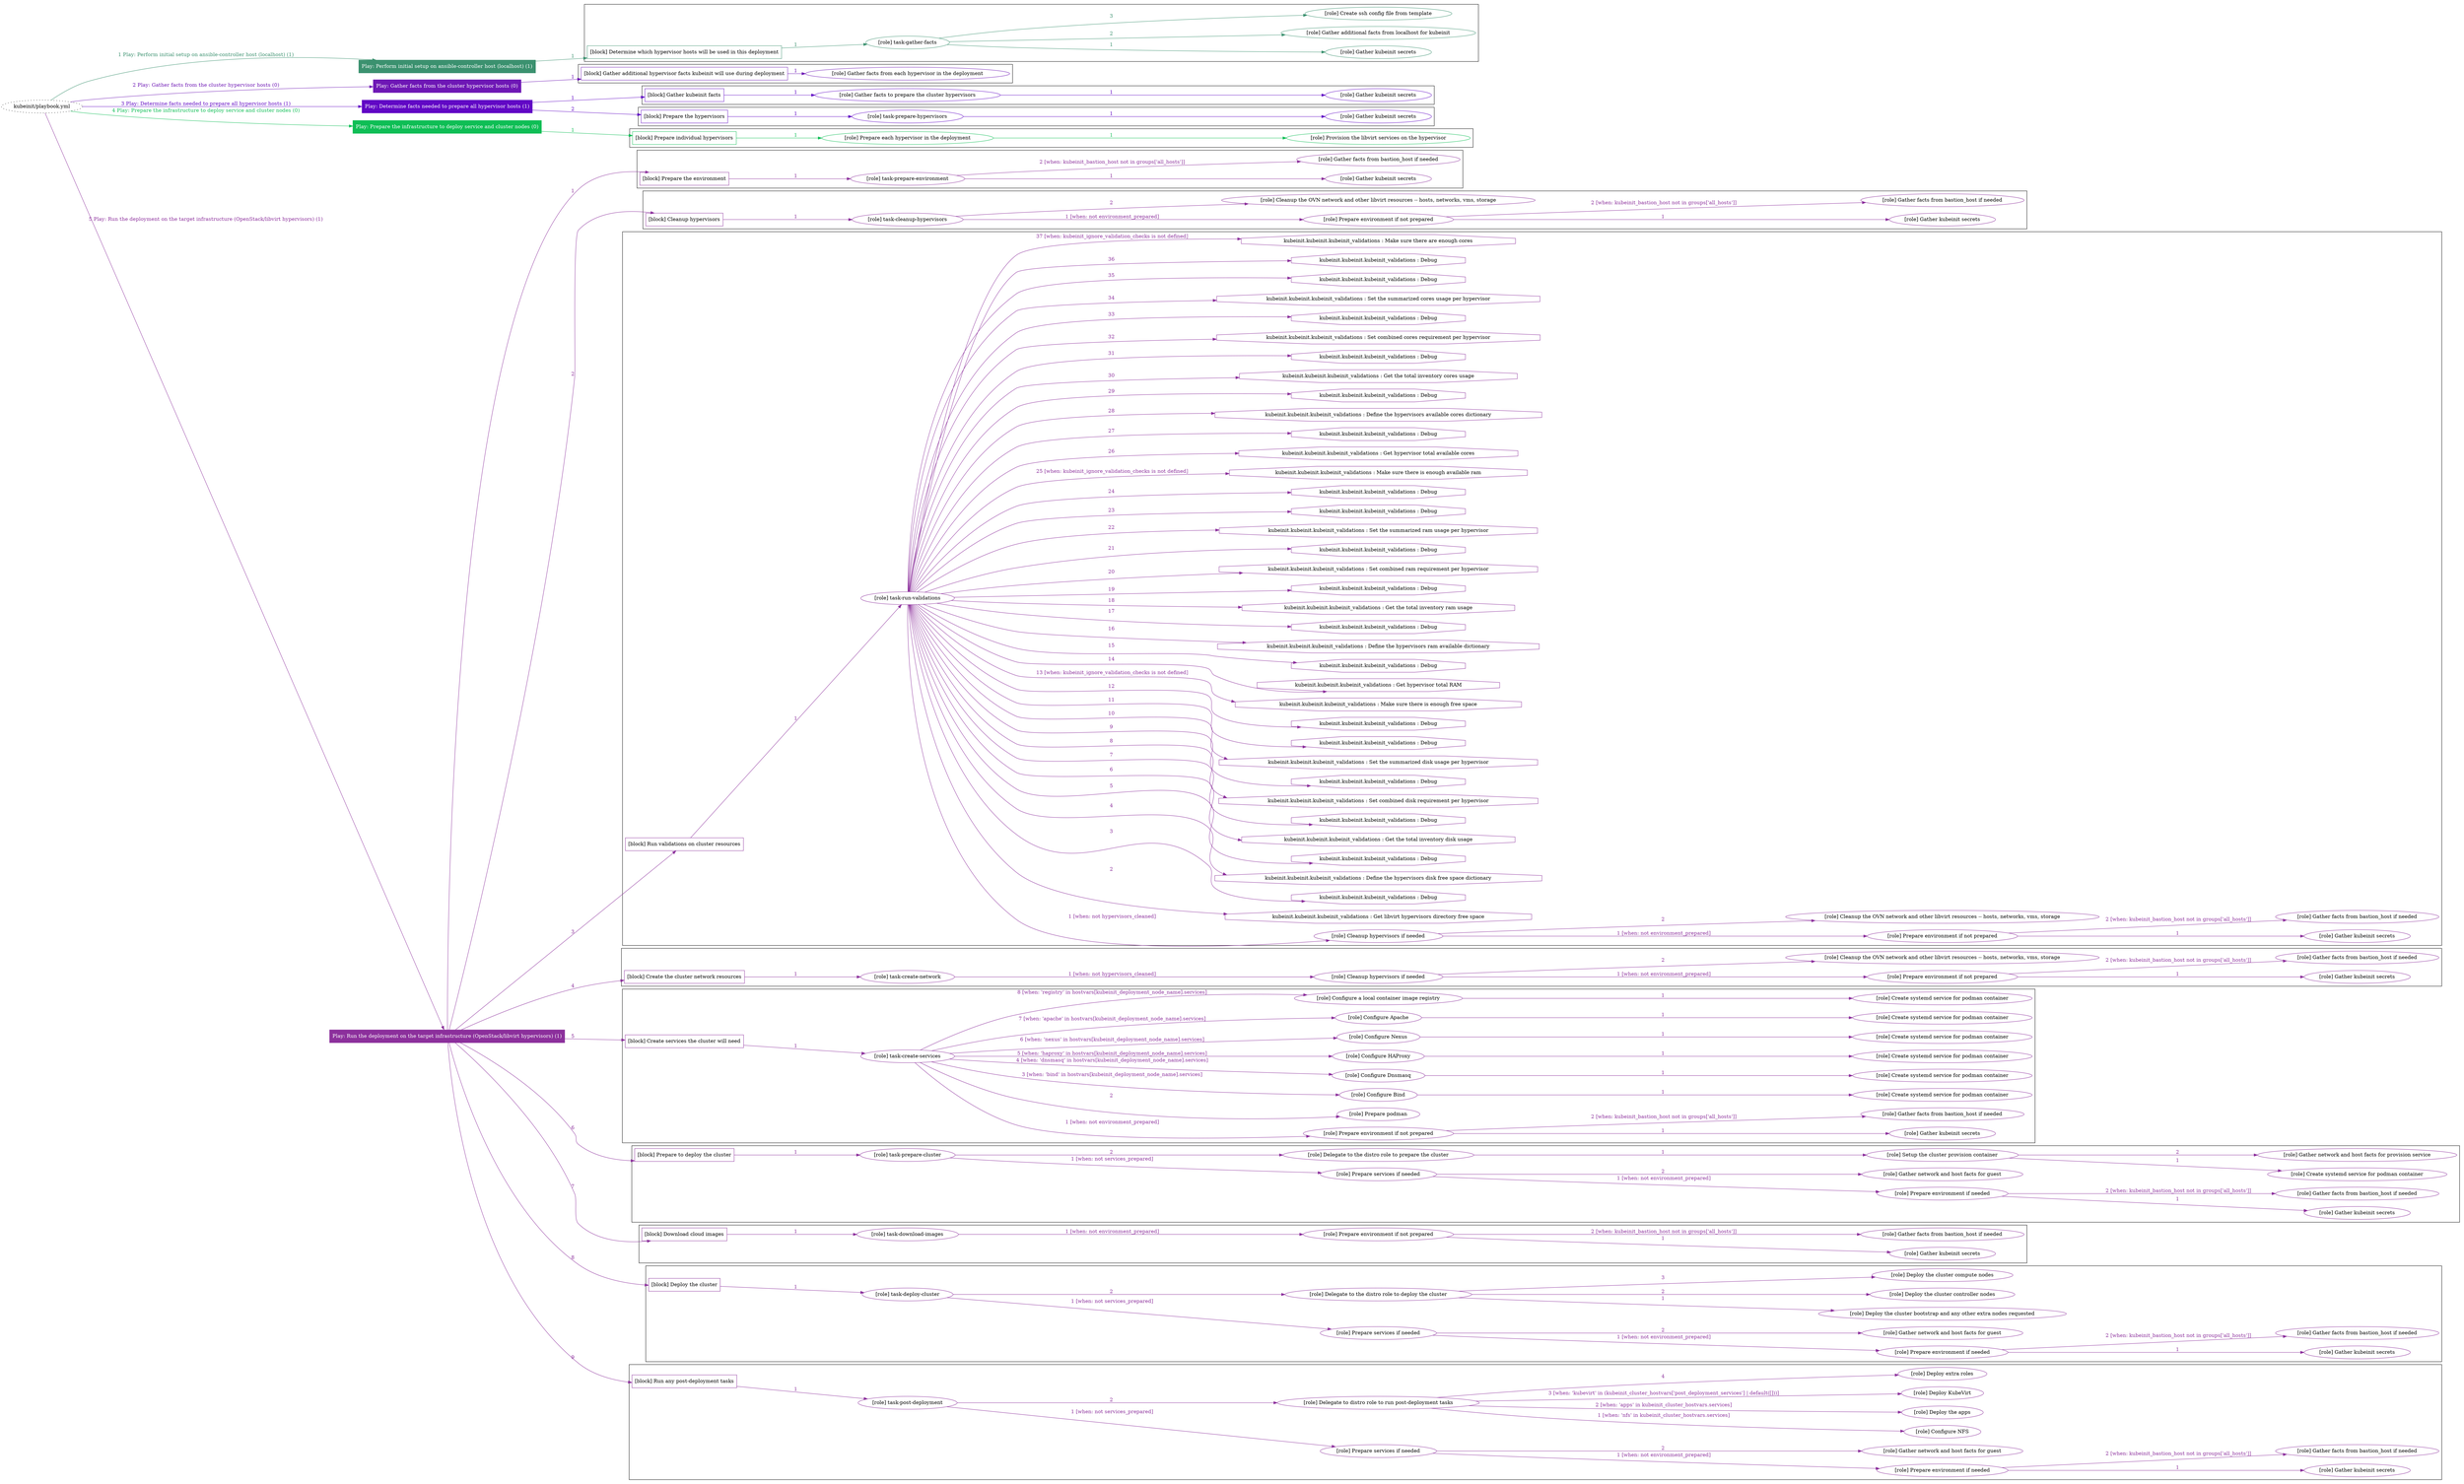 digraph {
	graph [concentrate=true ordering=in rankdir=LR ratio=fill]
	edge [esep=5 sep=10]
	"kubeinit/playbook.yml" [URL="/home/runner/work/kubeinit/kubeinit/kubeinit/playbook.yml" id=playbook_09ca8bd8 style=dotted]
	"kubeinit/playbook.yml" -> play_b87d67d1 [label="1 Play: Perform initial setup on ansible-controller host (localhost) (1)" color="#3b916f" fontcolor="#3b916f" id=edge_play_b87d67d1 labeltooltip="1 Play: Perform initial setup on ansible-controller host (localhost) (1)" tooltip="1 Play: Perform initial setup on ansible-controller host (localhost) (1)"]
	subgraph "Play: Perform initial setup on ansible-controller host (localhost) (1)" {
		play_b87d67d1 [label="Play: Perform initial setup on ansible-controller host (localhost) (1)" URL="/home/runner/work/kubeinit/kubeinit/kubeinit/playbook.yml" color="#3b916f" fontcolor="#ffffff" id=play_b87d67d1 shape=box style=filled tooltip=localhost]
		play_b87d67d1 -> block_4c51e226 [label=1 color="#3b916f" fontcolor="#3b916f" id=edge_block_4c51e226 labeltooltip=1 tooltip=1]
		subgraph cluster_block_4c51e226 {
			block_4c51e226 [label="[block] Determine which hypervisor hosts will be used in this deployment" URL="/home/runner/work/kubeinit/kubeinit/kubeinit/playbook.yml" color="#3b916f" id=block_4c51e226 labeltooltip="Determine which hypervisor hosts will be used in this deployment" shape=box tooltip="Determine which hypervisor hosts will be used in this deployment"]
			block_4c51e226 -> role_48c0acb0 [label="1 " color="#3b916f" fontcolor="#3b916f" id=edge_role_48c0acb0 labeltooltip="1 " tooltip="1 "]
			subgraph "task-gather-facts" {
				role_48c0acb0 [label="[role] task-gather-facts" URL="/home/runner/work/kubeinit/kubeinit/kubeinit/playbook.yml" color="#3b916f" id=role_48c0acb0 tooltip="task-gather-facts"]
				role_48c0acb0 -> role_2a29932c [label="1 " color="#3b916f" fontcolor="#3b916f" id=edge_role_2a29932c labeltooltip="1 " tooltip="1 "]
				subgraph "Gather kubeinit secrets" {
					role_2a29932c [label="[role] Gather kubeinit secrets" URL="/home/runner/.ansible/collections/ansible_collections/kubeinit/kubeinit/roles/kubeinit_prepare/tasks/build_hypervisors_group.yml" color="#3b916f" id=role_2a29932c tooltip="Gather kubeinit secrets"]
				}
				role_48c0acb0 -> role_52630974 [label="2 " color="#3b916f" fontcolor="#3b916f" id=edge_role_52630974 labeltooltip="2 " tooltip="2 "]
				subgraph "Gather additional facts from localhost for kubeinit" {
					role_52630974 [label="[role] Gather additional facts from localhost for kubeinit" URL="/home/runner/.ansible/collections/ansible_collections/kubeinit/kubeinit/roles/kubeinit_prepare/tasks/build_hypervisors_group.yml" color="#3b916f" id=role_52630974 tooltip="Gather additional facts from localhost for kubeinit"]
				}
				role_48c0acb0 -> role_523659ee [label="3 " color="#3b916f" fontcolor="#3b916f" id=edge_role_523659ee labeltooltip="3 " tooltip="3 "]
				subgraph "Create ssh config file from template" {
					role_523659ee [label="[role] Create ssh config file from template" URL="/home/runner/.ansible/collections/ansible_collections/kubeinit/kubeinit/roles/kubeinit_prepare/tasks/build_hypervisors_group.yml" color="#3b916f" id=role_523659ee tooltip="Create ssh config file from template"]
				}
			}
		}
	}
	"kubeinit/playbook.yml" -> play_43724647 [label="2 Play: Gather facts from the cluster hypervisor hosts (0)" color="#6e17b5" fontcolor="#6e17b5" id=edge_play_43724647 labeltooltip="2 Play: Gather facts from the cluster hypervisor hosts (0)" tooltip="2 Play: Gather facts from the cluster hypervisor hosts (0)"]
	subgraph "Play: Gather facts from the cluster hypervisor hosts (0)" {
		play_43724647 [label="Play: Gather facts from the cluster hypervisor hosts (0)" URL="/home/runner/work/kubeinit/kubeinit/kubeinit/playbook.yml" color="#6e17b5" fontcolor="#ffffff" id=play_43724647 shape=box style=filled tooltip="Play: Gather facts from the cluster hypervisor hosts (0)"]
		play_43724647 -> block_a490e936 [label=1 color="#6e17b5" fontcolor="#6e17b5" id=edge_block_a490e936 labeltooltip=1 tooltip=1]
		subgraph cluster_block_a490e936 {
			block_a490e936 [label="[block] Gather additional hypervisor facts kubeinit will use during deployment" URL="/home/runner/work/kubeinit/kubeinit/kubeinit/playbook.yml" color="#6e17b5" id=block_a490e936 labeltooltip="Gather additional hypervisor facts kubeinit will use during deployment" shape=box tooltip="Gather additional hypervisor facts kubeinit will use during deployment"]
			block_a490e936 -> role_be95d3f6 [label="1 " color="#6e17b5" fontcolor="#6e17b5" id=edge_role_be95d3f6 labeltooltip="1 " tooltip="1 "]
			subgraph "Gather facts from each hypervisor in the deployment" {
				role_be95d3f6 [label="[role] Gather facts from each hypervisor in the deployment" URL="/home/runner/work/kubeinit/kubeinit/kubeinit/playbook.yml" color="#6e17b5" id=role_be95d3f6 tooltip="Gather facts from each hypervisor in the deployment"]
			}
		}
	}
	"kubeinit/playbook.yml" -> play_ad2457ff [label="3 Play: Determine facts needed to prepare all hypervisor hosts (1)" color="#6107c5" fontcolor="#6107c5" id=edge_play_ad2457ff labeltooltip="3 Play: Determine facts needed to prepare all hypervisor hosts (1)" tooltip="3 Play: Determine facts needed to prepare all hypervisor hosts (1)"]
	subgraph "Play: Determine facts needed to prepare all hypervisor hosts (1)" {
		play_ad2457ff [label="Play: Determine facts needed to prepare all hypervisor hosts (1)" URL="/home/runner/work/kubeinit/kubeinit/kubeinit/playbook.yml" color="#6107c5" fontcolor="#ffffff" id=play_ad2457ff shape=box style=filled tooltip=localhost]
		play_ad2457ff -> block_c0590bfa [label=1 color="#6107c5" fontcolor="#6107c5" id=edge_block_c0590bfa labeltooltip=1 tooltip=1]
		subgraph cluster_block_c0590bfa {
			block_c0590bfa [label="[block] Gather kubeinit facts" URL="/home/runner/work/kubeinit/kubeinit/kubeinit/playbook.yml" color="#6107c5" id=block_c0590bfa labeltooltip="Gather kubeinit facts" shape=box tooltip="Gather kubeinit facts"]
			block_c0590bfa -> role_2e5bd59b [label="1 " color="#6107c5" fontcolor="#6107c5" id=edge_role_2e5bd59b labeltooltip="1 " tooltip="1 "]
			subgraph "Gather facts to prepare the cluster hypervisors" {
				role_2e5bd59b [label="[role] Gather facts to prepare the cluster hypervisors" URL="/home/runner/work/kubeinit/kubeinit/kubeinit/playbook.yml" color="#6107c5" id=role_2e5bd59b tooltip="Gather facts to prepare the cluster hypervisors"]
				role_2e5bd59b -> role_a0627897 [label="1 " color="#6107c5" fontcolor="#6107c5" id=edge_role_a0627897 labeltooltip="1 " tooltip="1 "]
				subgraph "Gather kubeinit secrets" {
					role_a0627897 [label="[role] Gather kubeinit secrets" URL="/home/runner/.ansible/collections/ansible_collections/kubeinit/kubeinit/roles/kubeinit_prepare/tasks/gather_kubeinit_facts.yml" color="#6107c5" id=role_a0627897 tooltip="Gather kubeinit secrets"]
				}
			}
		}
		play_ad2457ff -> block_a87324f7 [label=2 color="#6107c5" fontcolor="#6107c5" id=edge_block_a87324f7 labeltooltip=2 tooltip=2]
		subgraph cluster_block_a87324f7 {
			block_a87324f7 [label="[block] Prepare the hypervisors" URL="/home/runner/work/kubeinit/kubeinit/kubeinit/playbook.yml" color="#6107c5" id=block_a87324f7 labeltooltip="Prepare the hypervisors" shape=box tooltip="Prepare the hypervisors"]
			block_a87324f7 -> role_f74f928d [label="1 " color="#6107c5" fontcolor="#6107c5" id=edge_role_f74f928d labeltooltip="1 " tooltip="1 "]
			subgraph "task-prepare-hypervisors" {
				role_f74f928d [label="[role] task-prepare-hypervisors" URL="/home/runner/work/kubeinit/kubeinit/kubeinit/playbook.yml" color="#6107c5" id=role_f74f928d tooltip="task-prepare-hypervisors"]
				role_f74f928d -> role_d7d5e5f8 [label="1 " color="#6107c5" fontcolor="#6107c5" id=edge_role_d7d5e5f8 labeltooltip="1 " tooltip="1 "]
				subgraph "Gather kubeinit secrets" {
					role_d7d5e5f8 [label="[role] Gather kubeinit secrets" URL="/home/runner/.ansible/collections/ansible_collections/kubeinit/kubeinit/roles/kubeinit_prepare/tasks/gather_kubeinit_facts.yml" color="#6107c5" id=role_d7d5e5f8 tooltip="Gather kubeinit secrets"]
				}
			}
		}
	}
	"kubeinit/playbook.yml" -> play_1dc3b0ae [label="4 Play: Prepare the infrastructure to deploy service and cluster nodes (0)" color="#0ebe55" fontcolor="#0ebe55" id=edge_play_1dc3b0ae labeltooltip="4 Play: Prepare the infrastructure to deploy service and cluster nodes (0)" tooltip="4 Play: Prepare the infrastructure to deploy service and cluster nodes (0)"]
	subgraph "Play: Prepare the infrastructure to deploy service and cluster nodes (0)" {
		play_1dc3b0ae [label="Play: Prepare the infrastructure to deploy service and cluster nodes (0)" URL="/home/runner/work/kubeinit/kubeinit/kubeinit/playbook.yml" color="#0ebe55" fontcolor="#ffffff" id=play_1dc3b0ae shape=box style=filled tooltip="Play: Prepare the infrastructure to deploy service and cluster nodes (0)"]
		play_1dc3b0ae -> block_4b00e10f [label=1 color="#0ebe55" fontcolor="#0ebe55" id=edge_block_4b00e10f labeltooltip=1 tooltip=1]
		subgraph cluster_block_4b00e10f {
			block_4b00e10f [label="[block] Prepare individual hypervisors" URL="/home/runner/work/kubeinit/kubeinit/kubeinit/playbook.yml" color="#0ebe55" id=block_4b00e10f labeltooltip="Prepare individual hypervisors" shape=box tooltip="Prepare individual hypervisors"]
			block_4b00e10f -> role_bcbb2be3 [label="1 " color="#0ebe55" fontcolor="#0ebe55" id=edge_role_bcbb2be3 labeltooltip="1 " tooltip="1 "]
			subgraph "Prepare each hypervisor in the deployment" {
				role_bcbb2be3 [label="[role] Prepare each hypervisor in the deployment" URL="/home/runner/work/kubeinit/kubeinit/kubeinit/playbook.yml" color="#0ebe55" id=role_bcbb2be3 tooltip="Prepare each hypervisor in the deployment"]
				role_bcbb2be3 -> role_de08abb5 [label="1 " color="#0ebe55" fontcolor="#0ebe55" id=edge_role_de08abb5 labeltooltip="1 " tooltip="1 "]
				subgraph "Provision the libvirt services on the hypervisor" {
					role_de08abb5 [label="[role] Provision the libvirt services on the hypervisor" URL="/home/runner/.ansible/collections/ansible_collections/kubeinit/kubeinit/roles/kubeinit_prepare/tasks/prepare_hypervisor.yml" color="#0ebe55" id=role_de08abb5 tooltip="Provision the libvirt services on the hypervisor"]
				}
			}
		}
	}
	"kubeinit/playbook.yml" -> play_76bff33d [label="5 Play: Run the deployment on the target infrastructure (OpenStack/libvirt hypervisors) (1)" color="#8c309c" fontcolor="#8c309c" id=edge_play_76bff33d labeltooltip="5 Play: Run the deployment on the target infrastructure (OpenStack/libvirt hypervisors) (1)" tooltip="5 Play: Run the deployment on the target infrastructure (OpenStack/libvirt hypervisors) (1)"]
	subgraph "Play: Run the deployment on the target infrastructure (OpenStack/libvirt hypervisors) (1)" {
		play_76bff33d [label="Play: Run the deployment on the target infrastructure (OpenStack/libvirt hypervisors) (1)" URL="/home/runner/work/kubeinit/kubeinit/kubeinit/playbook.yml" color="#8c309c" fontcolor="#ffffff" id=play_76bff33d shape=box style=filled tooltip=localhost]
		play_76bff33d -> block_051ead0a [label=1 color="#8c309c" fontcolor="#8c309c" id=edge_block_051ead0a labeltooltip=1 tooltip=1]
		subgraph cluster_block_051ead0a {
			block_051ead0a [label="[block] Prepare the environment" URL="/home/runner/work/kubeinit/kubeinit/kubeinit/playbook.yml" color="#8c309c" id=block_051ead0a labeltooltip="Prepare the environment" shape=box tooltip="Prepare the environment"]
			block_051ead0a -> role_966ddf24 [label="1 " color="#8c309c" fontcolor="#8c309c" id=edge_role_966ddf24 labeltooltip="1 " tooltip="1 "]
			subgraph "task-prepare-environment" {
				role_966ddf24 [label="[role] task-prepare-environment" URL="/home/runner/work/kubeinit/kubeinit/kubeinit/playbook.yml" color="#8c309c" id=role_966ddf24 tooltip="task-prepare-environment"]
				role_966ddf24 -> role_1b9fb2fb [label="1 " color="#8c309c" fontcolor="#8c309c" id=edge_role_1b9fb2fb labeltooltip="1 " tooltip="1 "]
				subgraph "Gather kubeinit secrets" {
					role_1b9fb2fb [label="[role] Gather kubeinit secrets" URL="/home/runner/.ansible/collections/ansible_collections/kubeinit/kubeinit/roles/kubeinit_prepare/tasks/gather_kubeinit_facts.yml" color="#8c309c" id=role_1b9fb2fb tooltip="Gather kubeinit secrets"]
				}
				role_966ddf24 -> role_88654b6f [label="2 [when: kubeinit_bastion_host not in groups['all_hosts']]" color="#8c309c" fontcolor="#8c309c" id=edge_role_88654b6f labeltooltip="2 [when: kubeinit_bastion_host not in groups['all_hosts']]" tooltip="2 [when: kubeinit_bastion_host not in groups['all_hosts']]"]
				subgraph "Gather facts from bastion_host if needed" {
					role_88654b6f [label="[role] Gather facts from bastion_host if needed" URL="/home/runner/.ansible/collections/ansible_collections/kubeinit/kubeinit/roles/kubeinit_prepare/tasks/main.yml" color="#8c309c" id=role_88654b6f tooltip="Gather facts from bastion_host if needed"]
				}
			}
		}
		play_76bff33d -> block_fb7698e5 [label=2 color="#8c309c" fontcolor="#8c309c" id=edge_block_fb7698e5 labeltooltip=2 tooltip=2]
		subgraph cluster_block_fb7698e5 {
			block_fb7698e5 [label="[block] Cleanup hypervisors" URL="/home/runner/work/kubeinit/kubeinit/kubeinit/playbook.yml" color="#8c309c" id=block_fb7698e5 labeltooltip="Cleanup hypervisors" shape=box tooltip="Cleanup hypervisors"]
			block_fb7698e5 -> role_250899f6 [label="1 " color="#8c309c" fontcolor="#8c309c" id=edge_role_250899f6 labeltooltip="1 " tooltip="1 "]
			subgraph "task-cleanup-hypervisors" {
				role_250899f6 [label="[role] task-cleanup-hypervisors" URL="/home/runner/work/kubeinit/kubeinit/kubeinit/playbook.yml" color="#8c309c" id=role_250899f6 tooltip="task-cleanup-hypervisors"]
				role_250899f6 -> role_cfc019ed [label="1 [when: not environment_prepared]" color="#8c309c" fontcolor="#8c309c" id=edge_role_cfc019ed labeltooltip="1 [when: not environment_prepared]" tooltip="1 [when: not environment_prepared]"]
				subgraph "Prepare environment if not prepared" {
					role_cfc019ed [label="[role] Prepare environment if not prepared" URL="/home/runner/.ansible/collections/ansible_collections/kubeinit/kubeinit/roles/kubeinit_libvirt/tasks/cleanup_hypervisors.yml" color="#8c309c" id=role_cfc019ed tooltip="Prepare environment if not prepared"]
					role_cfc019ed -> role_0c10d6df [label="1 " color="#8c309c" fontcolor="#8c309c" id=edge_role_0c10d6df labeltooltip="1 " tooltip="1 "]
					subgraph "Gather kubeinit secrets" {
						role_0c10d6df [label="[role] Gather kubeinit secrets" URL="/home/runner/.ansible/collections/ansible_collections/kubeinit/kubeinit/roles/kubeinit_prepare/tasks/gather_kubeinit_facts.yml" color="#8c309c" id=role_0c10d6df tooltip="Gather kubeinit secrets"]
					}
					role_cfc019ed -> role_4d078318 [label="2 [when: kubeinit_bastion_host not in groups['all_hosts']]" color="#8c309c" fontcolor="#8c309c" id=edge_role_4d078318 labeltooltip="2 [when: kubeinit_bastion_host not in groups['all_hosts']]" tooltip="2 [when: kubeinit_bastion_host not in groups['all_hosts']]"]
					subgraph "Gather facts from bastion_host if needed" {
						role_4d078318 [label="[role] Gather facts from bastion_host if needed" URL="/home/runner/.ansible/collections/ansible_collections/kubeinit/kubeinit/roles/kubeinit_prepare/tasks/main.yml" color="#8c309c" id=role_4d078318 tooltip="Gather facts from bastion_host if needed"]
					}
				}
				role_250899f6 -> role_0de538c3 [label="2 " color="#8c309c" fontcolor="#8c309c" id=edge_role_0de538c3 labeltooltip="2 " tooltip="2 "]
				subgraph "Cleanup the OVN network and other libvirt resources -- hosts, networks, vms, storage" {
					role_0de538c3 [label="[role] Cleanup the OVN network and other libvirt resources -- hosts, networks, vms, storage" URL="/home/runner/.ansible/collections/ansible_collections/kubeinit/kubeinit/roles/kubeinit_libvirt/tasks/cleanup_hypervisors.yml" color="#8c309c" id=role_0de538c3 tooltip="Cleanup the OVN network and other libvirt resources -- hosts, networks, vms, storage"]
				}
			}
		}
		play_76bff33d -> block_dd105dda [label=3 color="#8c309c" fontcolor="#8c309c" id=edge_block_dd105dda labeltooltip=3 tooltip=3]
		subgraph cluster_block_dd105dda {
			block_dd105dda [label="[block] Run validations on cluster resources" URL="/home/runner/work/kubeinit/kubeinit/kubeinit/playbook.yml" color="#8c309c" id=block_dd105dda labeltooltip="Run validations on cluster resources" shape=box tooltip="Run validations on cluster resources"]
			block_dd105dda -> role_de9ae23a [label="1 " color="#8c309c" fontcolor="#8c309c" id=edge_role_de9ae23a labeltooltip="1 " tooltip="1 "]
			subgraph "task-run-validations" {
				role_de9ae23a [label="[role] task-run-validations" URL="/home/runner/work/kubeinit/kubeinit/kubeinit/playbook.yml" color="#8c309c" id=role_de9ae23a tooltip="task-run-validations"]
				role_de9ae23a -> role_28f11830 [label="1 [when: not hypervisors_cleaned]" color="#8c309c" fontcolor="#8c309c" id=edge_role_28f11830 labeltooltip="1 [when: not hypervisors_cleaned]" tooltip="1 [when: not hypervisors_cleaned]"]
				subgraph "Cleanup hypervisors if needed" {
					role_28f11830 [label="[role] Cleanup hypervisors if needed" URL="/home/runner/.ansible/collections/ansible_collections/kubeinit/kubeinit/roles/kubeinit_validations/tasks/main.yml" color="#8c309c" id=role_28f11830 tooltip="Cleanup hypervisors if needed"]
					role_28f11830 -> role_c2a694ac [label="1 [when: not environment_prepared]" color="#8c309c" fontcolor="#8c309c" id=edge_role_c2a694ac labeltooltip="1 [when: not environment_prepared]" tooltip="1 [when: not environment_prepared]"]
					subgraph "Prepare environment if not prepared" {
						role_c2a694ac [label="[role] Prepare environment if not prepared" URL="/home/runner/.ansible/collections/ansible_collections/kubeinit/kubeinit/roles/kubeinit_libvirt/tasks/cleanup_hypervisors.yml" color="#8c309c" id=role_c2a694ac tooltip="Prepare environment if not prepared"]
						role_c2a694ac -> role_9acf0d5d [label="1 " color="#8c309c" fontcolor="#8c309c" id=edge_role_9acf0d5d labeltooltip="1 " tooltip="1 "]
						subgraph "Gather kubeinit secrets" {
							role_9acf0d5d [label="[role] Gather kubeinit secrets" URL="/home/runner/.ansible/collections/ansible_collections/kubeinit/kubeinit/roles/kubeinit_prepare/tasks/gather_kubeinit_facts.yml" color="#8c309c" id=role_9acf0d5d tooltip="Gather kubeinit secrets"]
						}
						role_c2a694ac -> role_272d60a2 [label="2 [when: kubeinit_bastion_host not in groups['all_hosts']]" color="#8c309c" fontcolor="#8c309c" id=edge_role_272d60a2 labeltooltip="2 [when: kubeinit_bastion_host not in groups['all_hosts']]" tooltip="2 [when: kubeinit_bastion_host not in groups['all_hosts']]"]
						subgraph "Gather facts from bastion_host if needed" {
							role_272d60a2 [label="[role] Gather facts from bastion_host if needed" URL="/home/runner/.ansible/collections/ansible_collections/kubeinit/kubeinit/roles/kubeinit_prepare/tasks/main.yml" color="#8c309c" id=role_272d60a2 tooltip="Gather facts from bastion_host if needed"]
						}
					}
					role_28f11830 -> role_d6f81b94 [label="2 " color="#8c309c" fontcolor="#8c309c" id=edge_role_d6f81b94 labeltooltip="2 " tooltip="2 "]
					subgraph "Cleanup the OVN network and other libvirt resources -- hosts, networks, vms, storage" {
						role_d6f81b94 [label="[role] Cleanup the OVN network and other libvirt resources -- hosts, networks, vms, storage" URL="/home/runner/.ansible/collections/ansible_collections/kubeinit/kubeinit/roles/kubeinit_libvirt/tasks/cleanup_hypervisors.yml" color="#8c309c" id=role_d6f81b94 tooltip="Cleanup the OVN network and other libvirt resources -- hosts, networks, vms, storage"]
					}
				}
				task_d35396e2 [label="kubeinit.kubeinit.kubeinit_validations : Get libvirt hypervisors directory free space" URL="/home/runner/.ansible/collections/ansible_collections/kubeinit/kubeinit/roles/kubeinit_validations/tasks/10_libvirt_free_space.yml" color="#8c309c" id=task_d35396e2 shape=octagon tooltip="kubeinit.kubeinit.kubeinit_validations : Get libvirt hypervisors directory free space"]
				role_de9ae23a -> task_d35396e2 [label="2 " color="#8c309c" fontcolor="#8c309c" id=edge_task_d35396e2 labeltooltip="2 " tooltip="2 "]
				task_6279f72c [label="kubeinit.kubeinit.kubeinit_validations : Debug" URL="/home/runner/.ansible/collections/ansible_collections/kubeinit/kubeinit/roles/kubeinit_validations/tasks/10_libvirt_free_space.yml" color="#8c309c" id=task_6279f72c shape=octagon tooltip="kubeinit.kubeinit.kubeinit_validations : Debug"]
				role_de9ae23a -> task_6279f72c [label="3 " color="#8c309c" fontcolor="#8c309c" id=edge_task_6279f72c labeltooltip="3 " tooltip="3 "]
				task_8427cff7 [label="kubeinit.kubeinit.kubeinit_validations : Define the hypervisors disk free space dictionary" URL="/home/runner/.ansible/collections/ansible_collections/kubeinit/kubeinit/roles/kubeinit_validations/tasks/10_libvirt_free_space.yml" color="#8c309c" id=task_8427cff7 shape=octagon tooltip="kubeinit.kubeinit.kubeinit_validations : Define the hypervisors disk free space dictionary"]
				role_de9ae23a -> task_8427cff7 [label="4 " color="#8c309c" fontcolor="#8c309c" id=edge_task_8427cff7 labeltooltip="4 " tooltip="4 "]
				task_f4f1db5d [label="kubeinit.kubeinit.kubeinit_validations : Debug" URL="/home/runner/.ansible/collections/ansible_collections/kubeinit/kubeinit/roles/kubeinit_validations/tasks/10_libvirt_free_space.yml" color="#8c309c" id=task_f4f1db5d shape=octagon tooltip="kubeinit.kubeinit.kubeinit_validations : Debug"]
				role_de9ae23a -> task_f4f1db5d [label="5 " color="#8c309c" fontcolor="#8c309c" id=edge_task_f4f1db5d labeltooltip="5 " tooltip="5 "]
				task_8d3a7ce1 [label="kubeinit.kubeinit.kubeinit_validations : Get the total inventory disk usage" URL="/home/runner/.ansible/collections/ansible_collections/kubeinit/kubeinit/roles/kubeinit_validations/tasks/10_libvirt_free_space.yml" color="#8c309c" id=task_8d3a7ce1 shape=octagon tooltip="kubeinit.kubeinit.kubeinit_validations : Get the total inventory disk usage"]
				role_de9ae23a -> task_8d3a7ce1 [label="6 " color="#8c309c" fontcolor="#8c309c" id=edge_task_8d3a7ce1 labeltooltip="6 " tooltip="6 "]
				task_12e3bb6b [label="kubeinit.kubeinit.kubeinit_validations : Debug" URL="/home/runner/.ansible/collections/ansible_collections/kubeinit/kubeinit/roles/kubeinit_validations/tasks/10_libvirt_free_space.yml" color="#8c309c" id=task_12e3bb6b shape=octagon tooltip="kubeinit.kubeinit.kubeinit_validations : Debug"]
				role_de9ae23a -> task_12e3bb6b [label="7 " color="#8c309c" fontcolor="#8c309c" id=edge_task_12e3bb6b labeltooltip="7 " tooltip="7 "]
				task_179b078e [label="kubeinit.kubeinit.kubeinit_validations : Set combined disk requirement per hypervisor" URL="/home/runner/.ansible/collections/ansible_collections/kubeinit/kubeinit/roles/kubeinit_validations/tasks/10_libvirt_free_space.yml" color="#8c309c" id=task_179b078e shape=octagon tooltip="kubeinit.kubeinit.kubeinit_validations : Set combined disk requirement per hypervisor"]
				role_de9ae23a -> task_179b078e [label="8 " color="#8c309c" fontcolor="#8c309c" id=edge_task_179b078e labeltooltip="8 " tooltip="8 "]
				task_5d8dc732 [label="kubeinit.kubeinit.kubeinit_validations : Debug" URL="/home/runner/.ansible/collections/ansible_collections/kubeinit/kubeinit/roles/kubeinit_validations/tasks/10_libvirt_free_space.yml" color="#8c309c" id=task_5d8dc732 shape=octagon tooltip="kubeinit.kubeinit.kubeinit_validations : Debug"]
				role_de9ae23a -> task_5d8dc732 [label="9 " color="#8c309c" fontcolor="#8c309c" id=edge_task_5d8dc732 labeltooltip="9 " tooltip="9 "]
				task_08d9f2f0 [label="kubeinit.kubeinit.kubeinit_validations : Set the summarized disk usage per hypervisor" URL="/home/runner/.ansible/collections/ansible_collections/kubeinit/kubeinit/roles/kubeinit_validations/tasks/10_libvirt_free_space.yml" color="#8c309c" id=task_08d9f2f0 shape=octagon tooltip="kubeinit.kubeinit.kubeinit_validations : Set the summarized disk usage per hypervisor"]
				role_de9ae23a -> task_08d9f2f0 [label="10 " color="#8c309c" fontcolor="#8c309c" id=edge_task_08d9f2f0 labeltooltip="10 " tooltip="10 "]
				task_0f3324b0 [label="kubeinit.kubeinit.kubeinit_validations : Debug" URL="/home/runner/.ansible/collections/ansible_collections/kubeinit/kubeinit/roles/kubeinit_validations/tasks/10_libvirt_free_space.yml" color="#8c309c" id=task_0f3324b0 shape=octagon tooltip="kubeinit.kubeinit.kubeinit_validations : Debug"]
				role_de9ae23a -> task_0f3324b0 [label="11 " color="#8c309c" fontcolor="#8c309c" id=edge_task_0f3324b0 labeltooltip="11 " tooltip="11 "]
				task_7cda34e6 [label="kubeinit.kubeinit.kubeinit_validations : Debug" URL="/home/runner/.ansible/collections/ansible_collections/kubeinit/kubeinit/roles/kubeinit_validations/tasks/10_libvirt_free_space.yml" color="#8c309c" id=task_7cda34e6 shape=octagon tooltip="kubeinit.kubeinit.kubeinit_validations : Debug"]
				role_de9ae23a -> task_7cda34e6 [label="12 " color="#8c309c" fontcolor="#8c309c" id=edge_task_7cda34e6 labeltooltip="12 " tooltip="12 "]
				task_ae0e6980 [label="kubeinit.kubeinit.kubeinit_validations : Make sure there is enough free space" URL="/home/runner/.ansible/collections/ansible_collections/kubeinit/kubeinit/roles/kubeinit_validations/tasks/10_libvirt_free_space.yml" color="#8c309c" id=task_ae0e6980 shape=octagon tooltip="kubeinit.kubeinit.kubeinit_validations : Make sure there is enough free space"]
				role_de9ae23a -> task_ae0e6980 [label="13 [when: kubeinit_ignore_validation_checks is not defined]" color="#8c309c" fontcolor="#8c309c" id=edge_task_ae0e6980 labeltooltip="13 [when: kubeinit_ignore_validation_checks is not defined]" tooltip="13 [when: kubeinit_ignore_validation_checks is not defined]"]
				task_c3ff12e9 [label="kubeinit.kubeinit.kubeinit_validations : Get hypervisor total RAM" URL="/home/runner/.ansible/collections/ansible_collections/kubeinit/kubeinit/roles/kubeinit_validations/tasks/20_libvirt_available_ram.yml" color="#8c309c" id=task_c3ff12e9 shape=octagon tooltip="kubeinit.kubeinit.kubeinit_validations : Get hypervisor total RAM"]
				role_de9ae23a -> task_c3ff12e9 [label="14 " color="#8c309c" fontcolor="#8c309c" id=edge_task_c3ff12e9 labeltooltip="14 " tooltip="14 "]
				task_e7eb9064 [label="kubeinit.kubeinit.kubeinit_validations : Debug" URL="/home/runner/.ansible/collections/ansible_collections/kubeinit/kubeinit/roles/kubeinit_validations/tasks/20_libvirt_available_ram.yml" color="#8c309c" id=task_e7eb9064 shape=octagon tooltip="kubeinit.kubeinit.kubeinit_validations : Debug"]
				role_de9ae23a -> task_e7eb9064 [label="15 " color="#8c309c" fontcolor="#8c309c" id=edge_task_e7eb9064 labeltooltip="15 " tooltip="15 "]
				task_195cf8cb [label="kubeinit.kubeinit.kubeinit_validations : Define the hypervisors ram available dictionary" URL="/home/runner/.ansible/collections/ansible_collections/kubeinit/kubeinit/roles/kubeinit_validations/tasks/20_libvirt_available_ram.yml" color="#8c309c" id=task_195cf8cb shape=octagon tooltip="kubeinit.kubeinit.kubeinit_validations : Define the hypervisors ram available dictionary"]
				role_de9ae23a -> task_195cf8cb [label="16 " color="#8c309c" fontcolor="#8c309c" id=edge_task_195cf8cb labeltooltip="16 " tooltip="16 "]
				task_ed26cb4a [label="kubeinit.kubeinit.kubeinit_validations : Debug" URL="/home/runner/.ansible/collections/ansible_collections/kubeinit/kubeinit/roles/kubeinit_validations/tasks/20_libvirt_available_ram.yml" color="#8c309c" id=task_ed26cb4a shape=octagon tooltip="kubeinit.kubeinit.kubeinit_validations : Debug"]
				role_de9ae23a -> task_ed26cb4a [label="17 " color="#8c309c" fontcolor="#8c309c" id=edge_task_ed26cb4a labeltooltip="17 " tooltip="17 "]
				task_f97a9387 [label="kubeinit.kubeinit.kubeinit_validations : Get the total inventory ram usage" URL="/home/runner/.ansible/collections/ansible_collections/kubeinit/kubeinit/roles/kubeinit_validations/tasks/20_libvirt_available_ram.yml" color="#8c309c" id=task_f97a9387 shape=octagon tooltip="kubeinit.kubeinit.kubeinit_validations : Get the total inventory ram usage"]
				role_de9ae23a -> task_f97a9387 [label="18 " color="#8c309c" fontcolor="#8c309c" id=edge_task_f97a9387 labeltooltip="18 " tooltip="18 "]
				task_84e42a30 [label="kubeinit.kubeinit.kubeinit_validations : Debug" URL="/home/runner/.ansible/collections/ansible_collections/kubeinit/kubeinit/roles/kubeinit_validations/tasks/20_libvirt_available_ram.yml" color="#8c309c" id=task_84e42a30 shape=octagon tooltip="kubeinit.kubeinit.kubeinit_validations : Debug"]
				role_de9ae23a -> task_84e42a30 [label="19 " color="#8c309c" fontcolor="#8c309c" id=edge_task_84e42a30 labeltooltip="19 " tooltip="19 "]
				task_b03cc99b [label="kubeinit.kubeinit.kubeinit_validations : Set combined ram requirement per hypervisor" URL="/home/runner/.ansible/collections/ansible_collections/kubeinit/kubeinit/roles/kubeinit_validations/tasks/20_libvirt_available_ram.yml" color="#8c309c" id=task_b03cc99b shape=octagon tooltip="kubeinit.kubeinit.kubeinit_validations : Set combined ram requirement per hypervisor"]
				role_de9ae23a -> task_b03cc99b [label="20 " color="#8c309c" fontcolor="#8c309c" id=edge_task_b03cc99b labeltooltip="20 " tooltip="20 "]
				task_6b2b5b41 [label="kubeinit.kubeinit.kubeinit_validations : Debug" URL="/home/runner/.ansible/collections/ansible_collections/kubeinit/kubeinit/roles/kubeinit_validations/tasks/20_libvirt_available_ram.yml" color="#8c309c" id=task_6b2b5b41 shape=octagon tooltip="kubeinit.kubeinit.kubeinit_validations : Debug"]
				role_de9ae23a -> task_6b2b5b41 [label="21 " color="#8c309c" fontcolor="#8c309c" id=edge_task_6b2b5b41 labeltooltip="21 " tooltip="21 "]
				task_ac06ab91 [label="kubeinit.kubeinit.kubeinit_validations : Set the summarized ram usage per hypervisor" URL="/home/runner/.ansible/collections/ansible_collections/kubeinit/kubeinit/roles/kubeinit_validations/tasks/20_libvirt_available_ram.yml" color="#8c309c" id=task_ac06ab91 shape=octagon tooltip="kubeinit.kubeinit.kubeinit_validations : Set the summarized ram usage per hypervisor"]
				role_de9ae23a -> task_ac06ab91 [label="22 " color="#8c309c" fontcolor="#8c309c" id=edge_task_ac06ab91 labeltooltip="22 " tooltip="22 "]
				task_bd6b7dc1 [label="kubeinit.kubeinit.kubeinit_validations : Debug" URL="/home/runner/.ansible/collections/ansible_collections/kubeinit/kubeinit/roles/kubeinit_validations/tasks/20_libvirt_available_ram.yml" color="#8c309c" id=task_bd6b7dc1 shape=octagon tooltip="kubeinit.kubeinit.kubeinit_validations : Debug"]
				role_de9ae23a -> task_bd6b7dc1 [label="23 " color="#8c309c" fontcolor="#8c309c" id=edge_task_bd6b7dc1 labeltooltip="23 " tooltip="23 "]
				task_da8127d5 [label="kubeinit.kubeinit.kubeinit_validations : Debug" URL="/home/runner/.ansible/collections/ansible_collections/kubeinit/kubeinit/roles/kubeinit_validations/tasks/20_libvirt_available_ram.yml" color="#8c309c" id=task_da8127d5 shape=octagon tooltip="kubeinit.kubeinit.kubeinit_validations : Debug"]
				role_de9ae23a -> task_da8127d5 [label="24 " color="#8c309c" fontcolor="#8c309c" id=edge_task_da8127d5 labeltooltip="24 " tooltip="24 "]
				task_028b38be [label="kubeinit.kubeinit.kubeinit_validations : Make sure there is enough available ram" URL="/home/runner/.ansible/collections/ansible_collections/kubeinit/kubeinit/roles/kubeinit_validations/tasks/20_libvirt_available_ram.yml" color="#8c309c" id=task_028b38be shape=octagon tooltip="kubeinit.kubeinit.kubeinit_validations : Make sure there is enough available ram"]
				role_de9ae23a -> task_028b38be [label="25 [when: kubeinit_ignore_validation_checks is not defined]" color="#8c309c" fontcolor="#8c309c" id=edge_task_028b38be labeltooltip="25 [when: kubeinit_ignore_validation_checks is not defined]" tooltip="25 [when: kubeinit_ignore_validation_checks is not defined]"]
				task_4040c6e1 [label="kubeinit.kubeinit.kubeinit_validations : Get hypervisor total available cores" URL="/home/runner/.ansible/collections/ansible_collections/kubeinit/kubeinit/roles/kubeinit_validations/tasks/30_libvirt_check_cpu_cores.yml" color="#8c309c" id=task_4040c6e1 shape=octagon tooltip="kubeinit.kubeinit.kubeinit_validations : Get hypervisor total available cores"]
				role_de9ae23a -> task_4040c6e1 [label="26 " color="#8c309c" fontcolor="#8c309c" id=edge_task_4040c6e1 labeltooltip="26 " tooltip="26 "]
				task_cf82db3a [label="kubeinit.kubeinit.kubeinit_validations : Debug" URL="/home/runner/.ansible/collections/ansible_collections/kubeinit/kubeinit/roles/kubeinit_validations/tasks/30_libvirt_check_cpu_cores.yml" color="#8c309c" id=task_cf82db3a shape=octagon tooltip="kubeinit.kubeinit.kubeinit_validations : Debug"]
				role_de9ae23a -> task_cf82db3a [label="27 " color="#8c309c" fontcolor="#8c309c" id=edge_task_cf82db3a labeltooltip="27 " tooltip="27 "]
				task_9e4bf855 [label="kubeinit.kubeinit.kubeinit_validations : Define the hypervisors available cores dictionary" URL="/home/runner/.ansible/collections/ansible_collections/kubeinit/kubeinit/roles/kubeinit_validations/tasks/30_libvirt_check_cpu_cores.yml" color="#8c309c" id=task_9e4bf855 shape=octagon tooltip="kubeinit.kubeinit.kubeinit_validations : Define the hypervisors available cores dictionary"]
				role_de9ae23a -> task_9e4bf855 [label="28 " color="#8c309c" fontcolor="#8c309c" id=edge_task_9e4bf855 labeltooltip="28 " tooltip="28 "]
				task_dc7f8ed5 [label="kubeinit.kubeinit.kubeinit_validations : Debug" URL="/home/runner/.ansible/collections/ansible_collections/kubeinit/kubeinit/roles/kubeinit_validations/tasks/30_libvirt_check_cpu_cores.yml" color="#8c309c" id=task_dc7f8ed5 shape=octagon tooltip="kubeinit.kubeinit.kubeinit_validations : Debug"]
				role_de9ae23a -> task_dc7f8ed5 [label="29 " color="#8c309c" fontcolor="#8c309c" id=edge_task_dc7f8ed5 labeltooltip="29 " tooltip="29 "]
				task_f2541037 [label="kubeinit.kubeinit.kubeinit_validations : Get the total inventory cores usage" URL="/home/runner/.ansible/collections/ansible_collections/kubeinit/kubeinit/roles/kubeinit_validations/tasks/30_libvirt_check_cpu_cores.yml" color="#8c309c" id=task_f2541037 shape=octagon tooltip="kubeinit.kubeinit.kubeinit_validations : Get the total inventory cores usage"]
				role_de9ae23a -> task_f2541037 [label="30 " color="#8c309c" fontcolor="#8c309c" id=edge_task_f2541037 labeltooltip="30 " tooltip="30 "]
				task_2135389f [label="kubeinit.kubeinit.kubeinit_validations : Debug" URL="/home/runner/.ansible/collections/ansible_collections/kubeinit/kubeinit/roles/kubeinit_validations/tasks/30_libvirt_check_cpu_cores.yml" color="#8c309c" id=task_2135389f shape=octagon tooltip="kubeinit.kubeinit.kubeinit_validations : Debug"]
				role_de9ae23a -> task_2135389f [label="31 " color="#8c309c" fontcolor="#8c309c" id=edge_task_2135389f labeltooltip="31 " tooltip="31 "]
				task_10b0037c [label="kubeinit.kubeinit.kubeinit_validations : Set combined cores requirement per hypervisor" URL="/home/runner/.ansible/collections/ansible_collections/kubeinit/kubeinit/roles/kubeinit_validations/tasks/30_libvirt_check_cpu_cores.yml" color="#8c309c" id=task_10b0037c shape=octagon tooltip="kubeinit.kubeinit.kubeinit_validations : Set combined cores requirement per hypervisor"]
				role_de9ae23a -> task_10b0037c [label="32 " color="#8c309c" fontcolor="#8c309c" id=edge_task_10b0037c labeltooltip="32 " tooltip="32 "]
				task_b370bf2e [label="kubeinit.kubeinit.kubeinit_validations : Debug" URL="/home/runner/.ansible/collections/ansible_collections/kubeinit/kubeinit/roles/kubeinit_validations/tasks/30_libvirt_check_cpu_cores.yml" color="#8c309c" id=task_b370bf2e shape=octagon tooltip="kubeinit.kubeinit.kubeinit_validations : Debug"]
				role_de9ae23a -> task_b370bf2e [label="33 " color="#8c309c" fontcolor="#8c309c" id=edge_task_b370bf2e labeltooltip="33 " tooltip="33 "]
				task_5a656066 [label="kubeinit.kubeinit.kubeinit_validations : Set the summarized cores usage per hypervisor" URL="/home/runner/.ansible/collections/ansible_collections/kubeinit/kubeinit/roles/kubeinit_validations/tasks/30_libvirt_check_cpu_cores.yml" color="#8c309c" id=task_5a656066 shape=octagon tooltip="kubeinit.kubeinit.kubeinit_validations : Set the summarized cores usage per hypervisor"]
				role_de9ae23a -> task_5a656066 [label="34 " color="#8c309c" fontcolor="#8c309c" id=edge_task_5a656066 labeltooltip="34 " tooltip="34 "]
				task_6f1cd9ce [label="kubeinit.kubeinit.kubeinit_validations : Debug" URL="/home/runner/.ansible/collections/ansible_collections/kubeinit/kubeinit/roles/kubeinit_validations/tasks/30_libvirt_check_cpu_cores.yml" color="#8c309c" id=task_6f1cd9ce shape=octagon tooltip="kubeinit.kubeinit.kubeinit_validations : Debug"]
				role_de9ae23a -> task_6f1cd9ce [label="35 " color="#8c309c" fontcolor="#8c309c" id=edge_task_6f1cd9ce labeltooltip="35 " tooltip="35 "]
				task_03e51387 [label="kubeinit.kubeinit.kubeinit_validations : Debug" URL="/home/runner/.ansible/collections/ansible_collections/kubeinit/kubeinit/roles/kubeinit_validations/tasks/30_libvirt_check_cpu_cores.yml" color="#8c309c" id=task_03e51387 shape=octagon tooltip="kubeinit.kubeinit.kubeinit_validations : Debug"]
				role_de9ae23a -> task_03e51387 [label="36 " color="#8c309c" fontcolor="#8c309c" id=edge_task_03e51387 labeltooltip="36 " tooltip="36 "]
				task_6c6fb909 [label="kubeinit.kubeinit.kubeinit_validations : Make sure there are enough cores" URL="/home/runner/.ansible/collections/ansible_collections/kubeinit/kubeinit/roles/kubeinit_validations/tasks/30_libvirt_check_cpu_cores.yml" color="#8c309c" id=task_6c6fb909 shape=octagon tooltip="kubeinit.kubeinit.kubeinit_validations : Make sure there are enough cores"]
				role_de9ae23a -> task_6c6fb909 [label="37 [when: kubeinit_ignore_validation_checks is not defined]" color="#8c309c" fontcolor="#8c309c" id=edge_task_6c6fb909 labeltooltip="37 [when: kubeinit_ignore_validation_checks is not defined]" tooltip="37 [when: kubeinit_ignore_validation_checks is not defined]"]
			}
		}
		play_76bff33d -> block_7d156eb5 [label=4 color="#8c309c" fontcolor="#8c309c" id=edge_block_7d156eb5 labeltooltip=4 tooltip=4]
		subgraph cluster_block_7d156eb5 {
			block_7d156eb5 [label="[block] Create the cluster network resources" URL="/home/runner/work/kubeinit/kubeinit/kubeinit/playbook.yml" color="#8c309c" id=block_7d156eb5 labeltooltip="Create the cluster network resources" shape=box tooltip="Create the cluster network resources"]
			block_7d156eb5 -> role_90b02958 [label="1 " color="#8c309c" fontcolor="#8c309c" id=edge_role_90b02958 labeltooltip="1 " tooltip="1 "]
			subgraph "task-create-network" {
				role_90b02958 [label="[role] task-create-network" URL="/home/runner/work/kubeinit/kubeinit/kubeinit/playbook.yml" color="#8c309c" id=role_90b02958 tooltip="task-create-network"]
				role_90b02958 -> role_48800b12 [label="1 [when: not hypervisors_cleaned]" color="#8c309c" fontcolor="#8c309c" id=edge_role_48800b12 labeltooltip="1 [when: not hypervisors_cleaned]" tooltip="1 [when: not hypervisors_cleaned]"]
				subgraph "Cleanup hypervisors if needed" {
					role_48800b12 [label="[role] Cleanup hypervisors if needed" URL="/home/runner/.ansible/collections/ansible_collections/kubeinit/kubeinit/roles/kubeinit_libvirt/tasks/create_network.yml" color="#8c309c" id=role_48800b12 tooltip="Cleanup hypervisors if needed"]
					role_48800b12 -> role_4e25dc6e [label="1 [when: not environment_prepared]" color="#8c309c" fontcolor="#8c309c" id=edge_role_4e25dc6e labeltooltip="1 [when: not environment_prepared]" tooltip="1 [when: not environment_prepared]"]
					subgraph "Prepare environment if not prepared" {
						role_4e25dc6e [label="[role] Prepare environment if not prepared" URL="/home/runner/.ansible/collections/ansible_collections/kubeinit/kubeinit/roles/kubeinit_libvirt/tasks/cleanup_hypervisors.yml" color="#8c309c" id=role_4e25dc6e tooltip="Prepare environment if not prepared"]
						role_4e25dc6e -> role_e9235438 [label="1 " color="#8c309c" fontcolor="#8c309c" id=edge_role_e9235438 labeltooltip="1 " tooltip="1 "]
						subgraph "Gather kubeinit secrets" {
							role_e9235438 [label="[role] Gather kubeinit secrets" URL="/home/runner/.ansible/collections/ansible_collections/kubeinit/kubeinit/roles/kubeinit_prepare/tasks/gather_kubeinit_facts.yml" color="#8c309c" id=role_e9235438 tooltip="Gather kubeinit secrets"]
						}
						role_4e25dc6e -> role_09d57492 [label="2 [when: kubeinit_bastion_host not in groups['all_hosts']]" color="#8c309c" fontcolor="#8c309c" id=edge_role_09d57492 labeltooltip="2 [when: kubeinit_bastion_host not in groups['all_hosts']]" tooltip="2 [when: kubeinit_bastion_host not in groups['all_hosts']]"]
						subgraph "Gather facts from bastion_host if needed" {
							role_09d57492 [label="[role] Gather facts from bastion_host if needed" URL="/home/runner/.ansible/collections/ansible_collections/kubeinit/kubeinit/roles/kubeinit_prepare/tasks/main.yml" color="#8c309c" id=role_09d57492 tooltip="Gather facts from bastion_host if needed"]
						}
					}
					role_48800b12 -> role_f28beefa [label="2 " color="#8c309c" fontcolor="#8c309c" id=edge_role_f28beefa labeltooltip="2 " tooltip="2 "]
					subgraph "Cleanup the OVN network and other libvirt resources -- hosts, networks, vms, storage" {
						role_f28beefa [label="[role] Cleanup the OVN network and other libvirt resources -- hosts, networks, vms, storage" URL="/home/runner/.ansible/collections/ansible_collections/kubeinit/kubeinit/roles/kubeinit_libvirt/tasks/cleanup_hypervisors.yml" color="#8c309c" id=role_f28beefa tooltip="Cleanup the OVN network and other libvirt resources -- hosts, networks, vms, storage"]
					}
				}
			}
		}
		play_76bff33d -> block_7472059a [label=5 color="#8c309c" fontcolor="#8c309c" id=edge_block_7472059a labeltooltip=5 tooltip=5]
		subgraph cluster_block_7472059a {
			block_7472059a [label="[block] Create services the cluster will need" URL="/home/runner/work/kubeinit/kubeinit/kubeinit/playbook.yml" color="#8c309c" id=block_7472059a labeltooltip="Create services the cluster will need" shape=box tooltip="Create services the cluster will need"]
			block_7472059a -> role_70c7e719 [label="1 " color="#8c309c" fontcolor="#8c309c" id=edge_role_70c7e719 labeltooltip="1 " tooltip="1 "]
			subgraph "task-create-services" {
				role_70c7e719 [label="[role] task-create-services" URL="/home/runner/work/kubeinit/kubeinit/kubeinit/playbook.yml" color="#8c309c" id=role_70c7e719 tooltip="task-create-services"]
				role_70c7e719 -> role_3556c8fc [label="1 [when: not environment_prepared]" color="#8c309c" fontcolor="#8c309c" id=edge_role_3556c8fc labeltooltip="1 [when: not environment_prepared]" tooltip="1 [when: not environment_prepared]"]
				subgraph "Prepare environment if not prepared" {
					role_3556c8fc [label="[role] Prepare environment if not prepared" URL="/home/runner/.ansible/collections/ansible_collections/kubeinit/kubeinit/roles/kubeinit_services/tasks/main.yml" color="#8c309c" id=role_3556c8fc tooltip="Prepare environment if not prepared"]
					role_3556c8fc -> role_03b6eccf [label="1 " color="#8c309c" fontcolor="#8c309c" id=edge_role_03b6eccf labeltooltip="1 " tooltip="1 "]
					subgraph "Gather kubeinit secrets" {
						role_03b6eccf [label="[role] Gather kubeinit secrets" URL="/home/runner/.ansible/collections/ansible_collections/kubeinit/kubeinit/roles/kubeinit_prepare/tasks/gather_kubeinit_facts.yml" color="#8c309c" id=role_03b6eccf tooltip="Gather kubeinit secrets"]
					}
					role_3556c8fc -> role_a35da099 [label="2 [when: kubeinit_bastion_host not in groups['all_hosts']]" color="#8c309c" fontcolor="#8c309c" id=edge_role_a35da099 labeltooltip="2 [when: kubeinit_bastion_host not in groups['all_hosts']]" tooltip="2 [when: kubeinit_bastion_host not in groups['all_hosts']]"]
					subgraph "Gather facts from bastion_host if needed" {
						role_a35da099 [label="[role] Gather facts from bastion_host if needed" URL="/home/runner/.ansible/collections/ansible_collections/kubeinit/kubeinit/roles/kubeinit_prepare/tasks/main.yml" color="#8c309c" id=role_a35da099 tooltip="Gather facts from bastion_host if needed"]
					}
				}
				role_70c7e719 -> role_76853b06 [label="2 " color="#8c309c" fontcolor="#8c309c" id=edge_role_76853b06 labeltooltip="2 " tooltip="2 "]
				subgraph "Prepare podman" {
					role_76853b06 [label="[role] Prepare podman" URL="/home/runner/.ansible/collections/ansible_collections/kubeinit/kubeinit/roles/kubeinit_services/tasks/00_create_service_pod.yml" color="#8c309c" id=role_76853b06 tooltip="Prepare podman"]
				}
				role_70c7e719 -> role_10006d99 [label="3 [when: 'bind' in hostvars[kubeinit_deployment_node_name].services]" color="#8c309c" fontcolor="#8c309c" id=edge_role_10006d99 labeltooltip="3 [when: 'bind' in hostvars[kubeinit_deployment_node_name].services]" tooltip="3 [when: 'bind' in hostvars[kubeinit_deployment_node_name].services]"]
				subgraph "Configure Bind" {
					role_10006d99 [label="[role] Configure Bind" URL="/home/runner/.ansible/collections/ansible_collections/kubeinit/kubeinit/roles/kubeinit_services/tasks/start_services_containers.yml" color="#8c309c" id=role_10006d99 tooltip="Configure Bind"]
					role_10006d99 -> role_3a41b522 [label="1 " color="#8c309c" fontcolor="#8c309c" id=edge_role_3a41b522 labeltooltip="1 " tooltip="1 "]
					subgraph "Create systemd service for podman container" {
						role_3a41b522 [label="[role] Create systemd service for podman container" URL="/home/runner/.ansible/collections/ansible_collections/kubeinit/kubeinit/roles/kubeinit_bind/tasks/main.yml" color="#8c309c" id=role_3a41b522 tooltip="Create systemd service for podman container"]
					}
				}
				role_70c7e719 -> role_571328b6 [label="4 [when: 'dnsmasq' in hostvars[kubeinit_deployment_node_name].services]" color="#8c309c" fontcolor="#8c309c" id=edge_role_571328b6 labeltooltip="4 [when: 'dnsmasq' in hostvars[kubeinit_deployment_node_name].services]" tooltip="4 [when: 'dnsmasq' in hostvars[kubeinit_deployment_node_name].services]"]
				subgraph "Configure Dnsmasq" {
					role_571328b6 [label="[role] Configure Dnsmasq" URL="/home/runner/.ansible/collections/ansible_collections/kubeinit/kubeinit/roles/kubeinit_services/tasks/start_services_containers.yml" color="#8c309c" id=role_571328b6 tooltip="Configure Dnsmasq"]
					role_571328b6 -> role_7295bd37 [label="1 " color="#8c309c" fontcolor="#8c309c" id=edge_role_7295bd37 labeltooltip="1 " tooltip="1 "]
					subgraph "Create systemd service for podman container" {
						role_7295bd37 [label="[role] Create systemd service for podman container" URL="/home/runner/.ansible/collections/ansible_collections/kubeinit/kubeinit/roles/kubeinit_dnsmasq/tasks/main.yml" color="#8c309c" id=role_7295bd37 tooltip="Create systemd service for podman container"]
					}
				}
				role_70c7e719 -> role_5cd4edd6 [label="5 [when: 'haproxy' in hostvars[kubeinit_deployment_node_name].services]" color="#8c309c" fontcolor="#8c309c" id=edge_role_5cd4edd6 labeltooltip="5 [when: 'haproxy' in hostvars[kubeinit_deployment_node_name].services]" tooltip="5 [when: 'haproxy' in hostvars[kubeinit_deployment_node_name].services]"]
				subgraph "Configure HAProxy" {
					role_5cd4edd6 [label="[role] Configure HAProxy" URL="/home/runner/.ansible/collections/ansible_collections/kubeinit/kubeinit/roles/kubeinit_services/tasks/start_services_containers.yml" color="#8c309c" id=role_5cd4edd6 tooltip="Configure HAProxy"]
					role_5cd4edd6 -> role_321017b0 [label="1 " color="#8c309c" fontcolor="#8c309c" id=edge_role_321017b0 labeltooltip="1 " tooltip="1 "]
					subgraph "Create systemd service for podman container" {
						role_321017b0 [label="[role] Create systemd service for podman container" URL="/home/runner/.ansible/collections/ansible_collections/kubeinit/kubeinit/roles/kubeinit_haproxy/tasks/main.yml" color="#8c309c" id=role_321017b0 tooltip="Create systemd service for podman container"]
					}
				}
				role_70c7e719 -> role_a5a8694d [label="6 [when: 'nexus' in hostvars[kubeinit_deployment_node_name].services]" color="#8c309c" fontcolor="#8c309c" id=edge_role_a5a8694d labeltooltip="6 [when: 'nexus' in hostvars[kubeinit_deployment_node_name].services]" tooltip="6 [when: 'nexus' in hostvars[kubeinit_deployment_node_name].services]"]
				subgraph "Configure Nexus" {
					role_a5a8694d [label="[role] Configure Nexus" URL="/home/runner/.ansible/collections/ansible_collections/kubeinit/kubeinit/roles/kubeinit_services/tasks/start_services_containers.yml" color="#8c309c" id=role_a5a8694d tooltip="Configure Nexus"]
					role_a5a8694d -> role_ea15dc82 [label="1 " color="#8c309c" fontcolor="#8c309c" id=edge_role_ea15dc82 labeltooltip="1 " tooltip="1 "]
					subgraph "Create systemd service for podman container" {
						role_ea15dc82 [label="[role] Create systemd service for podman container" URL="/home/runner/.ansible/collections/ansible_collections/kubeinit/kubeinit/roles/kubeinit_nexus/tasks/main.yml" color="#8c309c" id=role_ea15dc82 tooltip="Create systemd service for podman container"]
					}
				}
				role_70c7e719 -> role_d30fe59b [label="7 [when: 'apache' in hostvars[kubeinit_deployment_node_name].services]" color="#8c309c" fontcolor="#8c309c" id=edge_role_d30fe59b labeltooltip="7 [when: 'apache' in hostvars[kubeinit_deployment_node_name].services]" tooltip="7 [when: 'apache' in hostvars[kubeinit_deployment_node_name].services]"]
				subgraph "Configure Apache" {
					role_d30fe59b [label="[role] Configure Apache" URL="/home/runner/.ansible/collections/ansible_collections/kubeinit/kubeinit/roles/kubeinit_services/tasks/start_services_containers.yml" color="#8c309c" id=role_d30fe59b tooltip="Configure Apache"]
					role_d30fe59b -> role_839160a2 [label="1 " color="#8c309c" fontcolor="#8c309c" id=edge_role_839160a2 labeltooltip="1 " tooltip="1 "]
					subgraph "Create systemd service for podman container" {
						role_839160a2 [label="[role] Create systemd service for podman container" URL="/home/runner/.ansible/collections/ansible_collections/kubeinit/kubeinit/roles/kubeinit_apache/tasks/main.yml" color="#8c309c" id=role_839160a2 tooltip="Create systemd service for podman container"]
					}
				}
				role_70c7e719 -> role_2ce63798 [label="8 [when: 'registry' in hostvars[kubeinit_deployment_node_name].services]" color="#8c309c" fontcolor="#8c309c" id=edge_role_2ce63798 labeltooltip="8 [when: 'registry' in hostvars[kubeinit_deployment_node_name].services]" tooltip="8 [when: 'registry' in hostvars[kubeinit_deployment_node_name].services]"]
				subgraph "Configure a local container image registry" {
					role_2ce63798 [label="[role] Configure a local container image registry" URL="/home/runner/.ansible/collections/ansible_collections/kubeinit/kubeinit/roles/kubeinit_services/tasks/start_services_containers.yml" color="#8c309c" id=role_2ce63798 tooltip="Configure a local container image registry"]
					role_2ce63798 -> role_84e257af [label="1 " color="#8c309c" fontcolor="#8c309c" id=edge_role_84e257af labeltooltip="1 " tooltip="1 "]
					subgraph "Create systemd service for podman container" {
						role_84e257af [label="[role] Create systemd service for podman container" URL="/home/runner/.ansible/collections/ansible_collections/kubeinit/kubeinit/roles/kubeinit_registry/tasks/main.yml" color="#8c309c" id=role_84e257af tooltip="Create systemd service for podman container"]
					}
				}
			}
		}
		play_76bff33d -> block_d359ac55 [label=6 color="#8c309c" fontcolor="#8c309c" id=edge_block_d359ac55 labeltooltip=6 tooltip=6]
		subgraph cluster_block_d359ac55 {
			block_d359ac55 [label="[block] Prepare to deploy the cluster" URL="/home/runner/work/kubeinit/kubeinit/kubeinit/playbook.yml" color="#8c309c" id=block_d359ac55 labeltooltip="Prepare to deploy the cluster" shape=box tooltip="Prepare to deploy the cluster"]
			block_d359ac55 -> role_6f31b4a9 [label="1 " color="#8c309c" fontcolor="#8c309c" id=edge_role_6f31b4a9 labeltooltip="1 " tooltip="1 "]
			subgraph "task-prepare-cluster" {
				role_6f31b4a9 [label="[role] task-prepare-cluster" URL="/home/runner/work/kubeinit/kubeinit/kubeinit/playbook.yml" color="#8c309c" id=role_6f31b4a9 tooltip="task-prepare-cluster"]
				role_6f31b4a9 -> role_04a44747 [label="1 [when: not services_prepared]" color="#8c309c" fontcolor="#8c309c" id=edge_role_04a44747 labeltooltip="1 [when: not services_prepared]" tooltip="1 [when: not services_prepared]"]
				subgraph "Prepare services if needed" {
					role_04a44747 [label="[role] Prepare services if needed" URL="/home/runner/.ansible/collections/ansible_collections/kubeinit/kubeinit/roles/kubeinit_prepare/tasks/prepare_cluster.yml" color="#8c309c" id=role_04a44747 tooltip="Prepare services if needed"]
					role_04a44747 -> role_e5147b17 [label="1 [when: not environment_prepared]" color="#8c309c" fontcolor="#8c309c" id=edge_role_e5147b17 labeltooltip="1 [when: not environment_prepared]" tooltip="1 [when: not environment_prepared]"]
					subgraph "Prepare environment if needed" {
						role_e5147b17 [label="[role] Prepare environment if needed" URL="/home/runner/.ansible/collections/ansible_collections/kubeinit/kubeinit/roles/kubeinit_services/tasks/prepare_services.yml" color="#8c309c" id=role_e5147b17 tooltip="Prepare environment if needed"]
						role_e5147b17 -> role_b0cf7aed [label="1 " color="#8c309c" fontcolor="#8c309c" id=edge_role_b0cf7aed labeltooltip="1 " tooltip="1 "]
						subgraph "Gather kubeinit secrets" {
							role_b0cf7aed [label="[role] Gather kubeinit secrets" URL="/home/runner/.ansible/collections/ansible_collections/kubeinit/kubeinit/roles/kubeinit_prepare/tasks/gather_kubeinit_facts.yml" color="#8c309c" id=role_b0cf7aed tooltip="Gather kubeinit secrets"]
						}
						role_e5147b17 -> role_33d48af1 [label="2 [when: kubeinit_bastion_host not in groups['all_hosts']]" color="#8c309c" fontcolor="#8c309c" id=edge_role_33d48af1 labeltooltip="2 [when: kubeinit_bastion_host not in groups['all_hosts']]" tooltip="2 [when: kubeinit_bastion_host not in groups['all_hosts']]"]
						subgraph "Gather facts from bastion_host if needed" {
							role_33d48af1 [label="[role] Gather facts from bastion_host if needed" URL="/home/runner/.ansible/collections/ansible_collections/kubeinit/kubeinit/roles/kubeinit_prepare/tasks/main.yml" color="#8c309c" id=role_33d48af1 tooltip="Gather facts from bastion_host if needed"]
						}
					}
					role_04a44747 -> role_5bb9a7f0 [label="2 " color="#8c309c" fontcolor="#8c309c" id=edge_role_5bb9a7f0 labeltooltip="2 " tooltip="2 "]
					subgraph "Gather network and host facts for guest" {
						role_5bb9a7f0 [label="[role] Gather network and host facts for guest" URL="/home/runner/.ansible/collections/ansible_collections/kubeinit/kubeinit/roles/kubeinit_services/tasks/prepare_services.yml" color="#8c309c" id=role_5bb9a7f0 tooltip="Gather network and host facts for guest"]
					}
				}
				role_6f31b4a9 -> role_d10b5ce2 [label="2 " color="#8c309c" fontcolor="#8c309c" id=edge_role_d10b5ce2 labeltooltip="2 " tooltip="2 "]
				subgraph "Delegate to the distro role to prepare the cluster" {
					role_d10b5ce2 [label="[role] Delegate to the distro role to prepare the cluster" URL="/home/runner/.ansible/collections/ansible_collections/kubeinit/kubeinit/roles/kubeinit_prepare/tasks/prepare_cluster.yml" color="#8c309c" id=role_d10b5ce2 tooltip="Delegate to the distro role to prepare the cluster"]
					role_d10b5ce2 -> role_40a88278 [label="1 " color="#8c309c" fontcolor="#8c309c" id=edge_role_40a88278 labeltooltip="1 " tooltip="1 "]
					subgraph "Setup the cluster provision container" {
						role_40a88278 [label="[role] Setup the cluster provision container" URL="/home/runner/.ansible/collections/ansible_collections/kubeinit/kubeinit/roles/kubeinit_openshift/tasks/prepare_cluster.yml" color="#8c309c" id=role_40a88278 tooltip="Setup the cluster provision container"]
						role_40a88278 -> role_5ce9a6af [label="1 " color="#8c309c" fontcolor="#8c309c" id=edge_role_5ce9a6af labeltooltip="1 " tooltip="1 "]
						subgraph "Create systemd service for podman container" {
							role_5ce9a6af [label="[role] Create systemd service for podman container" URL="/home/runner/.ansible/collections/ansible_collections/kubeinit/kubeinit/roles/kubeinit_services/tasks/create_provision_container.yml" color="#8c309c" id=role_5ce9a6af tooltip="Create systemd service for podman container"]
						}
						role_40a88278 -> role_8f61823a [label="2 " color="#8c309c" fontcolor="#8c309c" id=edge_role_8f61823a labeltooltip="2 " tooltip="2 "]
						subgraph "Gather network and host facts for provision service" {
							role_8f61823a [label="[role] Gather network and host facts for provision service" URL="/home/runner/.ansible/collections/ansible_collections/kubeinit/kubeinit/roles/kubeinit_services/tasks/create_provision_container.yml" color="#8c309c" id=role_8f61823a tooltip="Gather network and host facts for provision service"]
						}
					}
				}
			}
		}
		play_76bff33d -> block_8e22bf0a [label=7 color="#8c309c" fontcolor="#8c309c" id=edge_block_8e22bf0a labeltooltip=7 tooltip=7]
		subgraph cluster_block_8e22bf0a {
			block_8e22bf0a [label="[block] Download cloud images" URL="/home/runner/work/kubeinit/kubeinit/kubeinit/playbook.yml" color="#8c309c" id=block_8e22bf0a labeltooltip="Download cloud images" shape=box tooltip="Download cloud images"]
			block_8e22bf0a -> role_03a0d8f7 [label="1 " color="#8c309c" fontcolor="#8c309c" id=edge_role_03a0d8f7 labeltooltip="1 " tooltip="1 "]
			subgraph "task-download-images" {
				role_03a0d8f7 [label="[role] task-download-images" URL="/home/runner/work/kubeinit/kubeinit/kubeinit/playbook.yml" color="#8c309c" id=role_03a0d8f7 tooltip="task-download-images"]
				role_03a0d8f7 -> role_7d243063 [label="1 [when: not environment_prepared]" color="#8c309c" fontcolor="#8c309c" id=edge_role_7d243063 labeltooltip="1 [when: not environment_prepared]" tooltip="1 [when: not environment_prepared]"]
				subgraph "Prepare environment if not prepared" {
					role_7d243063 [label="[role] Prepare environment if not prepared" URL="/home/runner/.ansible/collections/ansible_collections/kubeinit/kubeinit/roles/kubeinit_libvirt/tasks/download_cloud_images.yml" color="#8c309c" id=role_7d243063 tooltip="Prepare environment if not prepared"]
					role_7d243063 -> role_fc927c2c [label="1 " color="#8c309c" fontcolor="#8c309c" id=edge_role_fc927c2c labeltooltip="1 " tooltip="1 "]
					subgraph "Gather kubeinit secrets" {
						role_fc927c2c [label="[role] Gather kubeinit secrets" URL="/home/runner/.ansible/collections/ansible_collections/kubeinit/kubeinit/roles/kubeinit_prepare/tasks/gather_kubeinit_facts.yml" color="#8c309c" id=role_fc927c2c tooltip="Gather kubeinit secrets"]
					}
					role_7d243063 -> role_8c64bf23 [label="2 [when: kubeinit_bastion_host not in groups['all_hosts']]" color="#8c309c" fontcolor="#8c309c" id=edge_role_8c64bf23 labeltooltip="2 [when: kubeinit_bastion_host not in groups['all_hosts']]" tooltip="2 [when: kubeinit_bastion_host not in groups['all_hosts']]"]
					subgraph "Gather facts from bastion_host if needed" {
						role_8c64bf23 [label="[role] Gather facts from bastion_host if needed" URL="/home/runner/.ansible/collections/ansible_collections/kubeinit/kubeinit/roles/kubeinit_prepare/tasks/main.yml" color="#8c309c" id=role_8c64bf23 tooltip="Gather facts from bastion_host if needed"]
					}
				}
			}
		}
		play_76bff33d -> block_ba03af5e [label=8 color="#8c309c" fontcolor="#8c309c" id=edge_block_ba03af5e labeltooltip=8 tooltip=8]
		subgraph cluster_block_ba03af5e {
			block_ba03af5e [label="[block] Deploy the cluster" URL="/home/runner/work/kubeinit/kubeinit/kubeinit/playbook.yml" color="#8c309c" id=block_ba03af5e labeltooltip="Deploy the cluster" shape=box tooltip="Deploy the cluster"]
			block_ba03af5e -> role_ca83ce27 [label="1 " color="#8c309c" fontcolor="#8c309c" id=edge_role_ca83ce27 labeltooltip="1 " tooltip="1 "]
			subgraph "task-deploy-cluster" {
				role_ca83ce27 [label="[role] task-deploy-cluster" URL="/home/runner/work/kubeinit/kubeinit/kubeinit/playbook.yml" color="#8c309c" id=role_ca83ce27 tooltip="task-deploy-cluster"]
				role_ca83ce27 -> role_38b8f064 [label="1 [when: not services_prepared]" color="#8c309c" fontcolor="#8c309c" id=edge_role_38b8f064 labeltooltip="1 [when: not services_prepared]" tooltip="1 [when: not services_prepared]"]
				subgraph "Prepare services if needed" {
					role_38b8f064 [label="[role] Prepare services if needed" URL="/home/runner/.ansible/collections/ansible_collections/kubeinit/kubeinit/roles/kubeinit_prepare/tasks/deploy_cluster.yml" color="#8c309c" id=role_38b8f064 tooltip="Prepare services if needed"]
					role_38b8f064 -> role_785c1fcd [label="1 [when: not environment_prepared]" color="#8c309c" fontcolor="#8c309c" id=edge_role_785c1fcd labeltooltip="1 [when: not environment_prepared]" tooltip="1 [when: not environment_prepared]"]
					subgraph "Prepare environment if needed" {
						role_785c1fcd [label="[role] Prepare environment if needed" URL="/home/runner/.ansible/collections/ansible_collections/kubeinit/kubeinit/roles/kubeinit_services/tasks/prepare_services.yml" color="#8c309c" id=role_785c1fcd tooltip="Prepare environment if needed"]
						role_785c1fcd -> role_d1cbeb64 [label="1 " color="#8c309c" fontcolor="#8c309c" id=edge_role_d1cbeb64 labeltooltip="1 " tooltip="1 "]
						subgraph "Gather kubeinit secrets" {
							role_d1cbeb64 [label="[role] Gather kubeinit secrets" URL="/home/runner/.ansible/collections/ansible_collections/kubeinit/kubeinit/roles/kubeinit_prepare/tasks/gather_kubeinit_facts.yml" color="#8c309c" id=role_d1cbeb64 tooltip="Gather kubeinit secrets"]
						}
						role_785c1fcd -> role_1c811fc0 [label="2 [when: kubeinit_bastion_host not in groups['all_hosts']]" color="#8c309c" fontcolor="#8c309c" id=edge_role_1c811fc0 labeltooltip="2 [when: kubeinit_bastion_host not in groups['all_hosts']]" tooltip="2 [when: kubeinit_bastion_host not in groups['all_hosts']]"]
						subgraph "Gather facts from bastion_host if needed" {
							role_1c811fc0 [label="[role] Gather facts from bastion_host if needed" URL="/home/runner/.ansible/collections/ansible_collections/kubeinit/kubeinit/roles/kubeinit_prepare/tasks/main.yml" color="#8c309c" id=role_1c811fc0 tooltip="Gather facts from bastion_host if needed"]
						}
					}
					role_38b8f064 -> role_2556c853 [label="2 " color="#8c309c" fontcolor="#8c309c" id=edge_role_2556c853 labeltooltip="2 " tooltip="2 "]
					subgraph "Gather network and host facts for guest" {
						role_2556c853 [label="[role] Gather network and host facts for guest" URL="/home/runner/.ansible/collections/ansible_collections/kubeinit/kubeinit/roles/kubeinit_services/tasks/prepare_services.yml" color="#8c309c" id=role_2556c853 tooltip="Gather network and host facts for guest"]
					}
				}
				role_ca83ce27 -> role_6d3295c9 [label="2 " color="#8c309c" fontcolor="#8c309c" id=edge_role_6d3295c9 labeltooltip="2 " tooltip="2 "]
				subgraph "Delegate to the distro role to deploy the cluster" {
					role_6d3295c9 [label="[role] Delegate to the distro role to deploy the cluster" URL="/home/runner/.ansible/collections/ansible_collections/kubeinit/kubeinit/roles/kubeinit_prepare/tasks/deploy_cluster.yml" color="#8c309c" id=role_6d3295c9 tooltip="Delegate to the distro role to deploy the cluster"]
					role_6d3295c9 -> role_0e4e3353 [label="1 " color="#8c309c" fontcolor="#8c309c" id=edge_role_0e4e3353 labeltooltip="1 " tooltip="1 "]
					subgraph "Deploy the cluster bootstrap and any other extra nodes requested" {
						role_0e4e3353 [label="[role] Deploy the cluster bootstrap and any other extra nodes requested" URL="/home/runner/.ansible/collections/ansible_collections/kubeinit/kubeinit/roles/kubeinit_openshift/tasks/main.yml" color="#8c309c" id=role_0e4e3353 tooltip="Deploy the cluster bootstrap and any other extra nodes requested"]
					}
					role_6d3295c9 -> role_1771fef2 [label="2 " color="#8c309c" fontcolor="#8c309c" id=edge_role_1771fef2 labeltooltip="2 " tooltip="2 "]
					subgraph "Deploy the cluster controller nodes" {
						role_1771fef2 [label="[role] Deploy the cluster controller nodes" URL="/home/runner/.ansible/collections/ansible_collections/kubeinit/kubeinit/roles/kubeinit_openshift/tasks/main.yml" color="#8c309c" id=role_1771fef2 tooltip="Deploy the cluster controller nodes"]
					}
					role_6d3295c9 -> role_fdaa634b [label="3 " color="#8c309c" fontcolor="#8c309c" id=edge_role_fdaa634b labeltooltip="3 " tooltip="3 "]
					subgraph "Deploy the cluster compute nodes" {
						role_fdaa634b [label="[role] Deploy the cluster compute nodes" URL="/home/runner/.ansible/collections/ansible_collections/kubeinit/kubeinit/roles/kubeinit_openshift/tasks/main.yml" color="#8c309c" id=role_fdaa634b tooltip="Deploy the cluster compute nodes"]
					}
				}
			}
		}
		play_76bff33d -> block_8db98be7 [label=9 color="#8c309c" fontcolor="#8c309c" id=edge_block_8db98be7 labeltooltip=9 tooltip=9]
		subgraph cluster_block_8db98be7 {
			block_8db98be7 [label="[block] Run any post-deployment tasks" URL="/home/runner/work/kubeinit/kubeinit/kubeinit/playbook.yml" color="#8c309c" id=block_8db98be7 labeltooltip="Run any post-deployment tasks" shape=box tooltip="Run any post-deployment tasks"]
			block_8db98be7 -> role_82d43723 [label="1 " color="#8c309c" fontcolor="#8c309c" id=edge_role_82d43723 labeltooltip="1 " tooltip="1 "]
			subgraph "task-post-deployment" {
				role_82d43723 [label="[role] task-post-deployment" URL="/home/runner/work/kubeinit/kubeinit/kubeinit/playbook.yml" color="#8c309c" id=role_82d43723 tooltip="task-post-deployment"]
				role_82d43723 -> role_3e51eead [label="1 [when: not services_prepared]" color="#8c309c" fontcolor="#8c309c" id=edge_role_3e51eead labeltooltip="1 [when: not services_prepared]" tooltip="1 [when: not services_prepared]"]
				subgraph "Prepare services if needed" {
					role_3e51eead [label="[role] Prepare services if needed" URL="/home/runner/.ansible/collections/ansible_collections/kubeinit/kubeinit/roles/kubeinit_prepare/tasks/post_deployment.yml" color="#8c309c" id=role_3e51eead tooltip="Prepare services if needed"]
					role_3e51eead -> role_51a3a22f [label="1 [when: not environment_prepared]" color="#8c309c" fontcolor="#8c309c" id=edge_role_51a3a22f labeltooltip="1 [when: not environment_prepared]" tooltip="1 [when: not environment_prepared]"]
					subgraph "Prepare environment if needed" {
						role_51a3a22f [label="[role] Prepare environment if needed" URL="/home/runner/.ansible/collections/ansible_collections/kubeinit/kubeinit/roles/kubeinit_services/tasks/prepare_services.yml" color="#8c309c" id=role_51a3a22f tooltip="Prepare environment if needed"]
						role_51a3a22f -> role_8115a288 [label="1 " color="#8c309c" fontcolor="#8c309c" id=edge_role_8115a288 labeltooltip="1 " tooltip="1 "]
						subgraph "Gather kubeinit secrets" {
							role_8115a288 [label="[role] Gather kubeinit secrets" URL="/home/runner/.ansible/collections/ansible_collections/kubeinit/kubeinit/roles/kubeinit_prepare/tasks/gather_kubeinit_facts.yml" color="#8c309c" id=role_8115a288 tooltip="Gather kubeinit secrets"]
						}
						role_51a3a22f -> role_b86d0599 [label="2 [when: kubeinit_bastion_host not in groups['all_hosts']]" color="#8c309c" fontcolor="#8c309c" id=edge_role_b86d0599 labeltooltip="2 [when: kubeinit_bastion_host not in groups['all_hosts']]" tooltip="2 [when: kubeinit_bastion_host not in groups['all_hosts']]"]
						subgraph "Gather facts from bastion_host if needed" {
							role_b86d0599 [label="[role] Gather facts from bastion_host if needed" URL="/home/runner/.ansible/collections/ansible_collections/kubeinit/kubeinit/roles/kubeinit_prepare/tasks/main.yml" color="#8c309c" id=role_b86d0599 tooltip="Gather facts from bastion_host if needed"]
						}
					}
					role_3e51eead -> role_b2e79148 [label="2 " color="#8c309c" fontcolor="#8c309c" id=edge_role_b2e79148 labeltooltip="2 " tooltip="2 "]
					subgraph "Gather network and host facts for guest" {
						role_b2e79148 [label="[role] Gather network and host facts for guest" URL="/home/runner/.ansible/collections/ansible_collections/kubeinit/kubeinit/roles/kubeinit_services/tasks/prepare_services.yml" color="#8c309c" id=role_b2e79148 tooltip="Gather network and host facts for guest"]
					}
				}
				role_82d43723 -> role_a5f6a0e9 [label="2 " color="#8c309c" fontcolor="#8c309c" id=edge_role_a5f6a0e9 labeltooltip="2 " tooltip="2 "]
				subgraph "Delegate to distro role to run post-deployment tasks" {
					role_a5f6a0e9 [label="[role] Delegate to distro role to run post-deployment tasks" URL="/home/runner/.ansible/collections/ansible_collections/kubeinit/kubeinit/roles/kubeinit_prepare/tasks/post_deployment.yml" color="#8c309c" id=role_a5f6a0e9 tooltip="Delegate to distro role to run post-deployment tasks"]
					role_a5f6a0e9 -> role_8b534d53 [label="1 [when: 'nfs' in kubeinit_cluster_hostvars.services]" color="#8c309c" fontcolor="#8c309c" id=edge_role_8b534d53 labeltooltip="1 [when: 'nfs' in kubeinit_cluster_hostvars.services]" tooltip="1 [when: 'nfs' in kubeinit_cluster_hostvars.services]"]
					subgraph "Configure NFS" {
						role_8b534d53 [label="[role] Configure NFS" URL="/home/runner/.ansible/collections/ansible_collections/kubeinit/kubeinit/roles/kubeinit_openshift/tasks/post_deployment_tasks.yml" color="#8c309c" id=role_8b534d53 tooltip="Configure NFS"]
					}
					role_a5f6a0e9 -> role_8324023f [label="2 [when: 'apps' in kubeinit_cluster_hostvars.services]" color="#8c309c" fontcolor="#8c309c" id=edge_role_8324023f labeltooltip="2 [when: 'apps' in kubeinit_cluster_hostvars.services]" tooltip="2 [when: 'apps' in kubeinit_cluster_hostvars.services]"]
					subgraph "Deploy the apps" {
						role_8324023f [label="[role] Deploy the apps" URL="/home/runner/.ansible/collections/ansible_collections/kubeinit/kubeinit/roles/kubeinit_openshift/tasks/post_deployment_tasks.yml" color="#8c309c" id=role_8324023f tooltip="Deploy the apps"]
					}
					role_a5f6a0e9 -> role_33f263cf [label="3 [when: 'kubevirt' in (kubeinit_cluster_hostvars['post_deployment_services'] | default([]))]" color="#8c309c" fontcolor="#8c309c" id=edge_role_33f263cf labeltooltip="3 [when: 'kubevirt' in (kubeinit_cluster_hostvars['post_deployment_services'] | default([]))]" tooltip="3 [when: 'kubevirt' in (kubeinit_cluster_hostvars['post_deployment_services'] | default([]))]"]
					subgraph "Deploy KubeVirt" {
						role_33f263cf [label="[role] Deploy KubeVirt" URL="/home/runner/.ansible/collections/ansible_collections/kubeinit/kubeinit/roles/kubeinit_openshift/tasks/post_deployment_tasks.yml" color="#8c309c" id=role_33f263cf tooltip="Deploy KubeVirt"]
					}
					role_a5f6a0e9 -> role_1545b97d [label="4 " color="#8c309c" fontcolor="#8c309c" id=edge_role_1545b97d labeltooltip="4 " tooltip="4 "]
					subgraph "Deploy extra roles" {
						role_1545b97d [label="[role] Deploy extra roles" URL="/home/runner/.ansible/collections/ansible_collections/kubeinit/kubeinit/roles/kubeinit_openshift/tasks/post_deployment_tasks.yml" color="#8c309c" id=role_1545b97d tooltip="Deploy extra roles"]
					}
				}
			}
		}
	}
}
